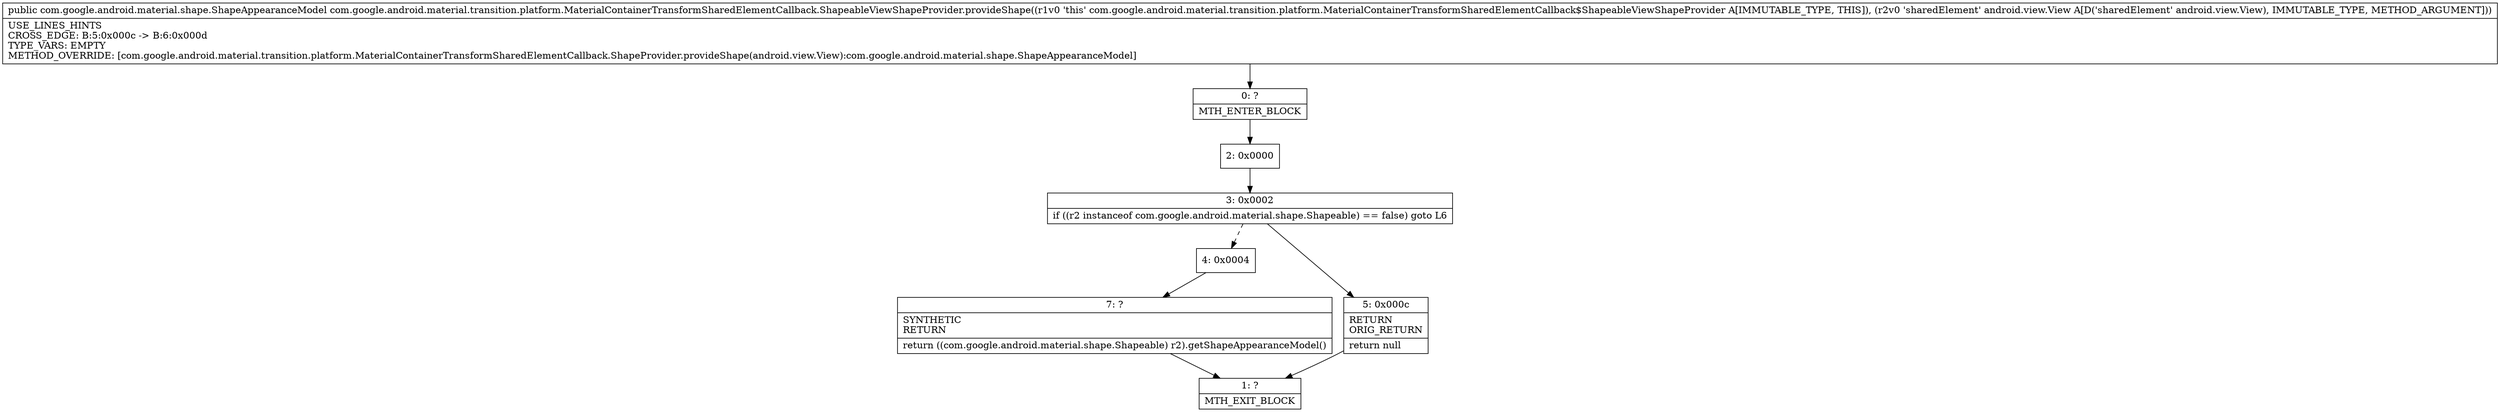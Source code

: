 digraph "CFG forcom.google.android.material.transition.platform.MaterialContainerTransformSharedElementCallback.ShapeableViewShapeProvider.provideShape(Landroid\/view\/View;)Lcom\/google\/android\/material\/shape\/ShapeAppearanceModel;" {
Node_0 [shape=record,label="{0\:\ ?|MTH_ENTER_BLOCK\l}"];
Node_2 [shape=record,label="{2\:\ 0x0000}"];
Node_3 [shape=record,label="{3\:\ 0x0002|if ((r2 instanceof com.google.android.material.shape.Shapeable) == false) goto L6\l}"];
Node_4 [shape=record,label="{4\:\ 0x0004}"];
Node_7 [shape=record,label="{7\:\ ?|SYNTHETIC\lRETURN\l|return ((com.google.android.material.shape.Shapeable) r2).getShapeAppearanceModel()\l}"];
Node_1 [shape=record,label="{1\:\ ?|MTH_EXIT_BLOCK\l}"];
Node_5 [shape=record,label="{5\:\ 0x000c|RETURN\lORIG_RETURN\l|return null\l}"];
MethodNode[shape=record,label="{public com.google.android.material.shape.ShapeAppearanceModel com.google.android.material.transition.platform.MaterialContainerTransformSharedElementCallback.ShapeableViewShapeProvider.provideShape((r1v0 'this' com.google.android.material.transition.platform.MaterialContainerTransformSharedElementCallback$ShapeableViewShapeProvider A[IMMUTABLE_TYPE, THIS]), (r2v0 'sharedElement' android.view.View A[D('sharedElement' android.view.View), IMMUTABLE_TYPE, METHOD_ARGUMENT]))  | USE_LINES_HINTS\lCROSS_EDGE: B:5:0x000c \-\> B:6:0x000d\lTYPE_VARS: EMPTY\lMETHOD_OVERRIDE: [com.google.android.material.transition.platform.MaterialContainerTransformSharedElementCallback.ShapeProvider.provideShape(android.view.View):com.google.android.material.shape.ShapeAppearanceModel]\l}"];
MethodNode -> Node_0;Node_0 -> Node_2;
Node_2 -> Node_3;
Node_3 -> Node_4[style=dashed];
Node_3 -> Node_5;
Node_4 -> Node_7;
Node_7 -> Node_1;
Node_5 -> Node_1;
}

